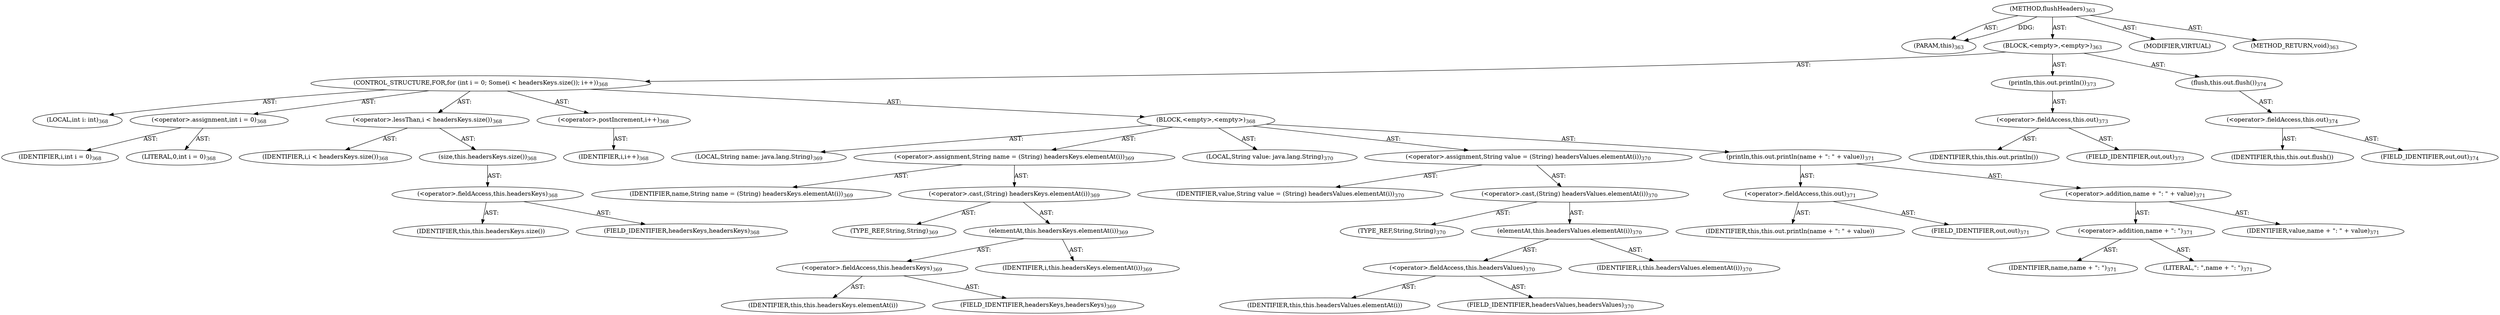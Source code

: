 digraph "flushHeaders" {  
"111669149713" [label = <(METHOD,flushHeaders)<SUB>363</SUB>> ]
"115964117037" [label = <(PARAM,this)<SUB>363</SUB>> ]
"25769803798" [label = <(BLOCK,&lt;empty&gt;,&lt;empty&gt;)<SUB>363</SUB>> ]
"47244640261" [label = <(CONTROL_STRUCTURE,FOR,for (int i = 0; Some(i &lt; headersKeys.size()); i++))<SUB>368</SUB>> ]
"94489280514" [label = <(LOCAL,int i: int)<SUB>368</SUB>> ]
"30064771169" [label = <(&lt;operator&gt;.assignment,int i = 0)<SUB>368</SUB>> ]
"68719476833" [label = <(IDENTIFIER,i,int i = 0)<SUB>368</SUB>> ]
"90194313225" [label = <(LITERAL,0,int i = 0)<SUB>368</SUB>> ]
"30064771170" [label = <(&lt;operator&gt;.lessThan,i &lt; headersKeys.size())<SUB>368</SUB>> ]
"68719476834" [label = <(IDENTIFIER,i,i &lt; headersKeys.size())<SUB>368</SUB>> ]
"30064771171" [label = <(size,this.headersKeys.size())<SUB>368</SUB>> ]
"30064771172" [label = <(&lt;operator&gt;.fieldAccess,this.headersKeys)<SUB>368</SUB>> ]
"68719476835" [label = <(IDENTIFIER,this,this.headersKeys.size())> ]
"55834574879" [label = <(FIELD_IDENTIFIER,headersKeys,headersKeys)<SUB>368</SUB>> ]
"30064771173" [label = <(&lt;operator&gt;.postIncrement,i++)<SUB>368</SUB>> ]
"68719476836" [label = <(IDENTIFIER,i,i++)<SUB>368</SUB>> ]
"25769803799" [label = <(BLOCK,&lt;empty&gt;,&lt;empty&gt;)<SUB>368</SUB>> ]
"94489280515" [label = <(LOCAL,String name: java.lang.String)<SUB>369</SUB>> ]
"30064771174" [label = <(&lt;operator&gt;.assignment,String name = (String) headersKeys.elementAt(i))<SUB>369</SUB>> ]
"68719476837" [label = <(IDENTIFIER,name,String name = (String) headersKeys.elementAt(i))<SUB>369</SUB>> ]
"30064771175" [label = <(&lt;operator&gt;.cast,(String) headersKeys.elementAt(i))<SUB>369</SUB>> ]
"180388626436" [label = <(TYPE_REF,String,String)<SUB>369</SUB>> ]
"30064771176" [label = <(elementAt,this.headersKeys.elementAt(i))<SUB>369</SUB>> ]
"30064771177" [label = <(&lt;operator&gt;.fieldAccess,this.headersKeys)<SUB>369</SUB>> ]
"68719476838" [label = <(IDENTIFIER,this,this.headersKeys.elementAt(i))> ]
"55834574880" [label = <(FIELD_IDENTIFIER,headersKeys,headersKeys)<SUB>369</SUB>> ]
"68719476839" [label = <(IDENTIFIER,i,this.headersKeys.elementAt(i))<SUB>369</SUB>> ]
"94489280516" [label = <(LOCAL,String value: java.lang.String)<SUB>370</SUB>> ]
"30064771178" [label = <(&lt;operator&gt;.assignment,String value = (String) headersValues.elementAt(i))<SUB>370</SUB>> ]
"68719476840" [label = <(IDENTIFIER,value,String value = (String) headersValues.elementAt(i))<SUB>370</SUB>> ]
"30064771179" [label = <(&lt;operator&gt;.cast,(String) headersValues.elementAt(i))<SUB>370</SUB>> ]
"180388626437" [label = <(TYPE_REF,String,String)<SUB>370</SUB>> ]
"30064771180" [label = <(elementAt,this.headersValues.elementAt(i))<SUB>370</SUB>> ]
"30064771181" [label = <(&lt;operator&gt;.fieldAccess,this.headersValues)<SUB>370</SUB>> ]
"68719476841" [label = <(IDENTIFIER,this,this.headersValues.elementAt(i))> ]
"55834574881" [label = <(FIELD_IDENTIFIER,headersValues,headersValues)<SUB>370</SUB>> ]
"68719476842" [label = <(IDENTIFIER,i,this.headersValues.elementAt(i))<SUB>370</SUB>> ]
"30064771182" [label = <(println,this.out.println(name + &quot;: &quot; + value))<SUB>371</SUB>> ]
"30064771183" [label = <(&lt;operator&gt;.fieldAccess,this.out)<SUB>371</SUB>> ]
"68719476843" [label = <(IDENTIFIER,this,this.out.println(name + &quot;: &quot; + value))> ]
"55834574882" [label = <(FIELD_IDENTIFIER,out,out)<SUB>371</SUB>> ]
"30064771184" [label = <(&lt;operator&gt;.addition,name + &quot;: &quot; + value)<SUB>371</SUB>> ]
"30064771185" [label = <(&lt;operator&gt;.addition,name + &quot;: &quot;)<SUB>371</SUB>> ]
"68719476844" [label = <(IDENTIFIER,name,name + &quot;: &quot;)<SUB>371</SUB>> ]
"90194313226" [label = <(LITERAL,&quot;: &quot;,name + &quot;: &quot;)<SUB>371</SUB>> ]
"68719476845" [label = <(IDENTIFIER,value,name + &quot;: &quot; + value)<SUB>371</SUB>> ]
"30064771186" [label = <(println,this.out.println())<SUB>373</SUB>> ]
"30064771187" [label = <(&lt;operator&gt;.fieldAccess,this.out)<SUB>373</SUB>> ]
"68719476846" [label = <(IDENTIFIER,this,this.out.println())> ]
"55834574883" [label = <(FIELD_IDENTIFIER,out,out)<SUB>373</SUB>> ]
"30064771188" [label = <(flush,this.out.flush())<SUB>374</SUB>> ]
"30064771189" [label = <(&lt;operator&gt;.fieldAccess,this.out)<SUB>374</SUB>> ]
"68719476847" [label = <(IDENTIFIER,this,this.out.flush())> ]
"55834574884" [label = <(FIELD_IDENTIFIER,out,out)<SUB>374</SUB>> ]
"133143986236" [label = <(MODIFIER,VIRTUAL)> ]
"128849018897" [label = <(METHOD_RETURN,void)<SUB>363</SUB>> ]
  "111669149713" -> "115964117037"  [ label = "AST: "] 
  "111669149713" -> "25769803798"  [ label = "AST: "] 
  "111669149713" -> "133143986236"  [ label = "AST: "] 
  "111669149713" -> "128849018897"  [ label = "AST: "] 
  "25769803798" -> "47244640261"  [ label = "AST: "] 
  "25769803798" -> "30064771186"  [ label = "AST: "] 
  "25769803798" -> "30064771188"  [ label = "AST: "] 
  "47244640261" -> "94489280514"  [ label = "AST: "] 
  "47244640261" -> "30064771169"  [ label = "AST: "] 
  "47244640261" -> "30064771170"  [ label = "AST: "] 
  "47244640261" -> "30064771173"  [ label = "AST: "] 
  "47244640261" -> "25769803799"  [ label = "AST: "] 
  "30064771169" -> "68719476833"  [ label = "AST: "] 
  "30064771169" -> "90194313225"  [ label = "AST: "] 
  "30064771170" -> "68719476834"  [ label = "AST: "] 
  "30064771170" -> "30064771171"  [ label = "AST: "] 
  "30064771171" -> "30064771172"  [ label = "AST: "] 
  "30064771172" -> "68719476835"  [ label = "AST: "] 
  "30064771172" -> "55834574879"  [ label = "AST: "] 
  "30064771173" -> "68719476836"  [ label = "AST: "] 
  "25769803799" -> "94489280515"  [ label = "AST: "] 
  "25769803799" -> "30064771174"  [ label = "AST: "] 
  "25769803799" -> "94489280516"  [ label = "AST: "] 
  "25769803799" -> "30064771178"  [ label = "AST: "] 
  "25769803799" -> "30064771182"  [ label = "AST: "] 
  "30064771174" -> "68719476837"  [ label = "AST: "] 
  "30064771174" -> "30064771175"  [ label = "AST: "] 
  "30064771175" -> "180388626436"  [ label = "AST: "] 
  "30064771175" -> "30064771176"  [ label = "AST: "] 
  "30064771176" -> "30064771177"  [ label = "AST: "] 
  "30064771176" -> "68719476839"  [ label = "AST: "] 
  "30064771177" -> "68719476838"  [ label = "AST: "] 
  "30064771177" -> "55834574880"  [ label = "AST: "] 
  "30064771178" -> "68719476840"  [ label = "AST: "] 
  "30064771178" -> "30064771179"  [ label = "AST: "] 
  "30064771179" -> "180388626437"  [ label = "AST: "] 
  "30064771179" -> "30064771180"  [ label = "AST: "] 
  "30064771180" -> "30064771181"  [ label = "AST: "] 
  "30064771180" -> "68719476842"  [ label = "AST: "] 
  "30064771181" -> "68719476841"  [ label = "AST: "] 
  "30064771181" -> "55834574881"  [ label = "AST: "] 
  "30064771182" -> "30064771183"  [ label = "AST: "] 
  "30064771182" -> "30064771184"  [ label = "AST: "] 
  "30064771183" -> "68719476843"  [ label = "AST: "] 
  "30064771183" -> "55834574882"  [ label = "AST: "] 
  "30064771184" -> "30064771185"  [ label = "AST: "] 
  "30064771184" -> "68719476845"  [ label = "AST: "] 
  "30064771185" -> "68719476844"  [ label = "AST: "] 
  "30064771185" -> "90194313226"  [ label = "AST: "] 
  "30064771186" -> "30064771187"  [ label = "AST: "] 
  "30064771187" -> "68719476846"  [ label = "AST: "] 
  "30064771187" -> "55834574883"  [ label = "AST: "] 
  "30064771188" -> "30064771189"  [ label = "AST: "] 
  "30064771189" -> "68719476847"  [ label = "AST: "] 
  "30064771189" -> "55834574884"  [ label = "AST: "] 
  "111669149713" -> "115964117037"  [ label = "DDG: "] 
}
